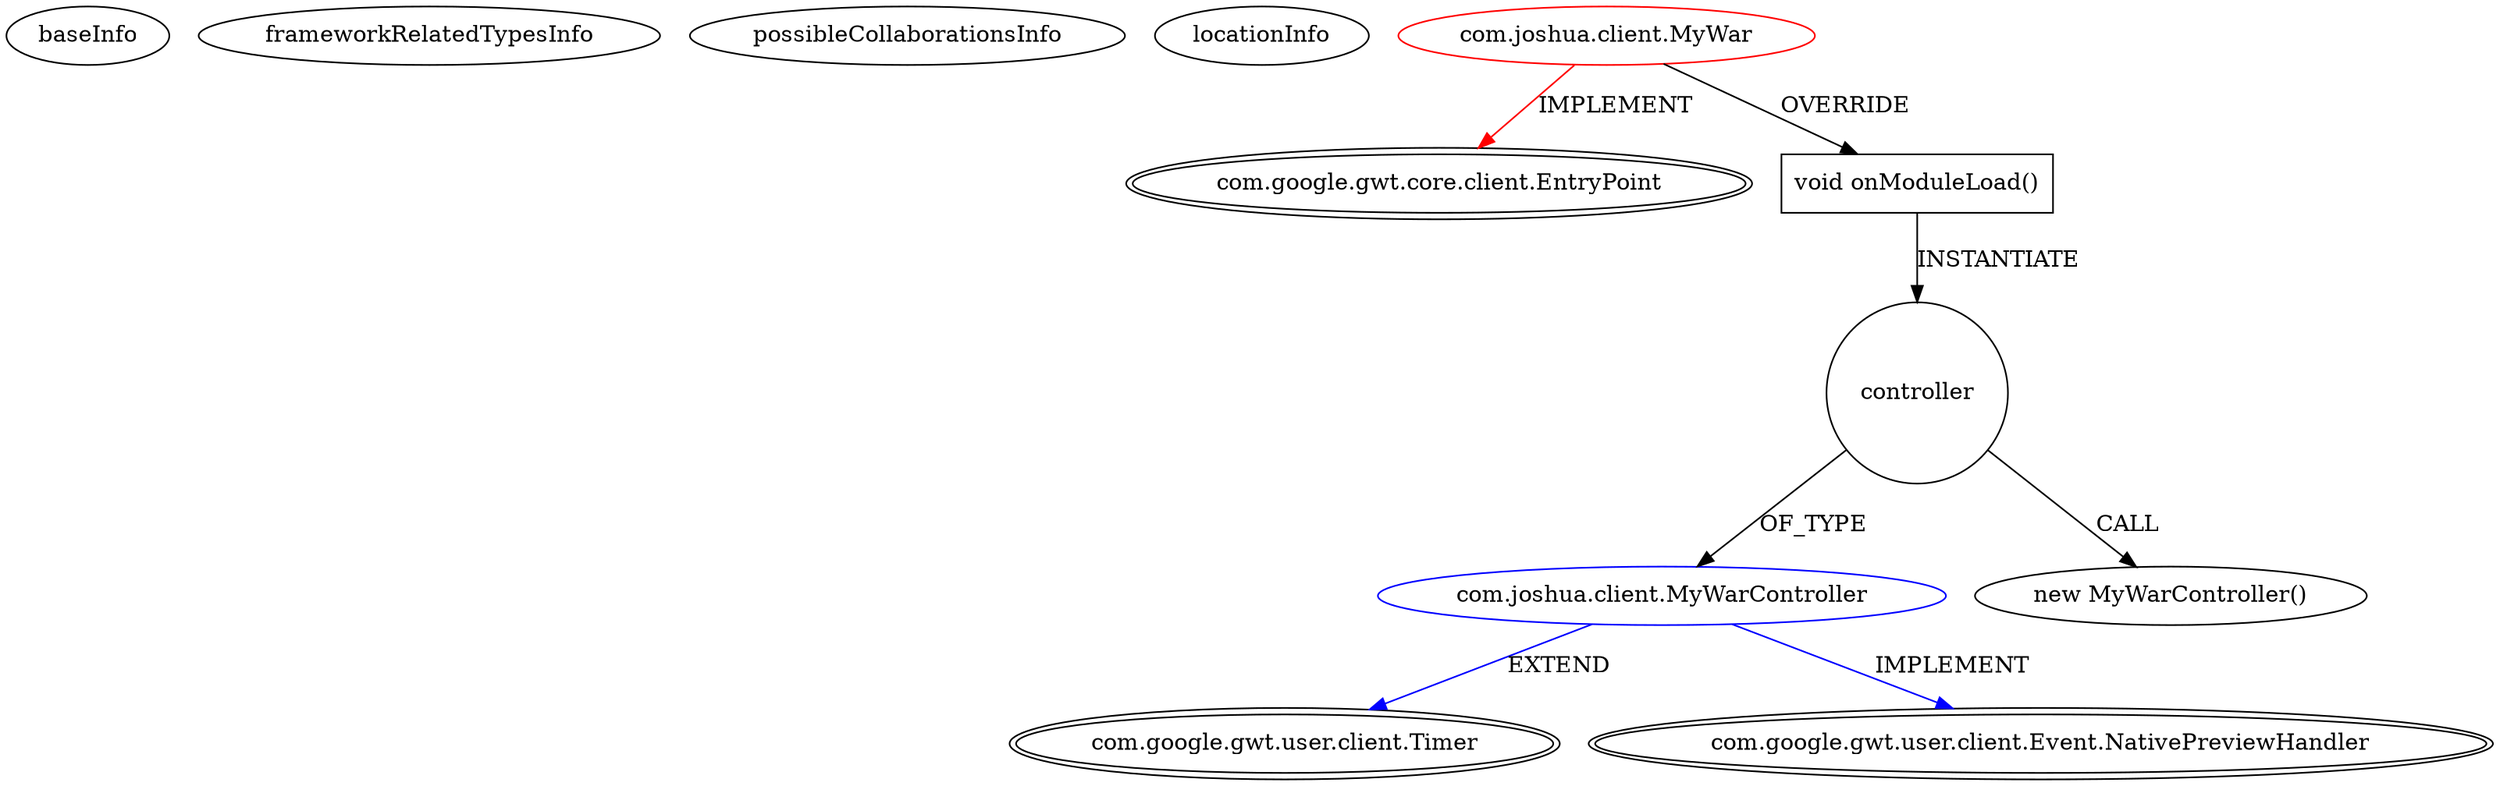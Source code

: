 digraph {
baseInfo[graphId=3300,category="extension_graph",isAnonymous=false,possibleRelation=true]
frameworkRelatedTypesInfo[0="com.google.gwt.core.client.EntryPoint"]
possibleCollaborationsInfo[0="3300~OVERRIDING_METHOD_DECLARATION-INSTANTIATION-~com.google.gwt.core.client.EntryPoint ~com.google.gwt.user.client.Timer com.google.gwt.user.client.Event.NativePreviewHandler ~false~false"]
locationInfo[projectName="joshuahe-MyWar",filePath="/joshuahe-MyWar/MyWar-master/src/com/joshua/client/MyWar.java",contextSignature="MyWar",graphId="3300"]
0[label="com.joshua.client.MyWar",vertexType="ROOT_CLIENT_CLASS_DECLARATION",isFrameworkType=false,color=red]
1[label="com.google.gwt.core.client.EntryPoint",vertexType="FRAMEWORK_INTERFACE_TYPE",isFrameworkType=true,peripheries=2]
2[label="void onModuleLoad()",vertexType="OVERRIDING_METHOD_DECLARATION",isFrameworkType=false,shape=box]
4[label="controller",vertexType="VARIABLE_EXPRESION",isFrameworkType=false,shape=circle]
5[label="com.joshua.client.MyWarController",vertexType="REFERENCE_CLIENT_CLASS_DECLARATION",isFrameworkType=false,color=blue]
6[label="com.google.gwt.user.client.Timer",vertexType="FRAMEWORK_CLASS_TYPE",isFrameworkType=true,peripheries=2]
7[label="com.google.gwt.user.client.Event.NativePreviewHandler",vertexType="FRAMEWORK_INTERFACE_TYPE",isFrameworkType=true,peripheries=2]
3[label="new MyWarController()",vertexType="CONSTRUCTOR_CALL",isFrameworkType=false]
0->1[label="IMPLEMENT",color=red]
0->2[label="OVERRIDE"]
2->4[label="INSTANTIATE"]
5->6[label="EXTEND",color=blue]
5->7[label="IMPLEMENT",color=blue]
4->5[label="OF_TYPE"]
4->3[label="CALL"]
}
